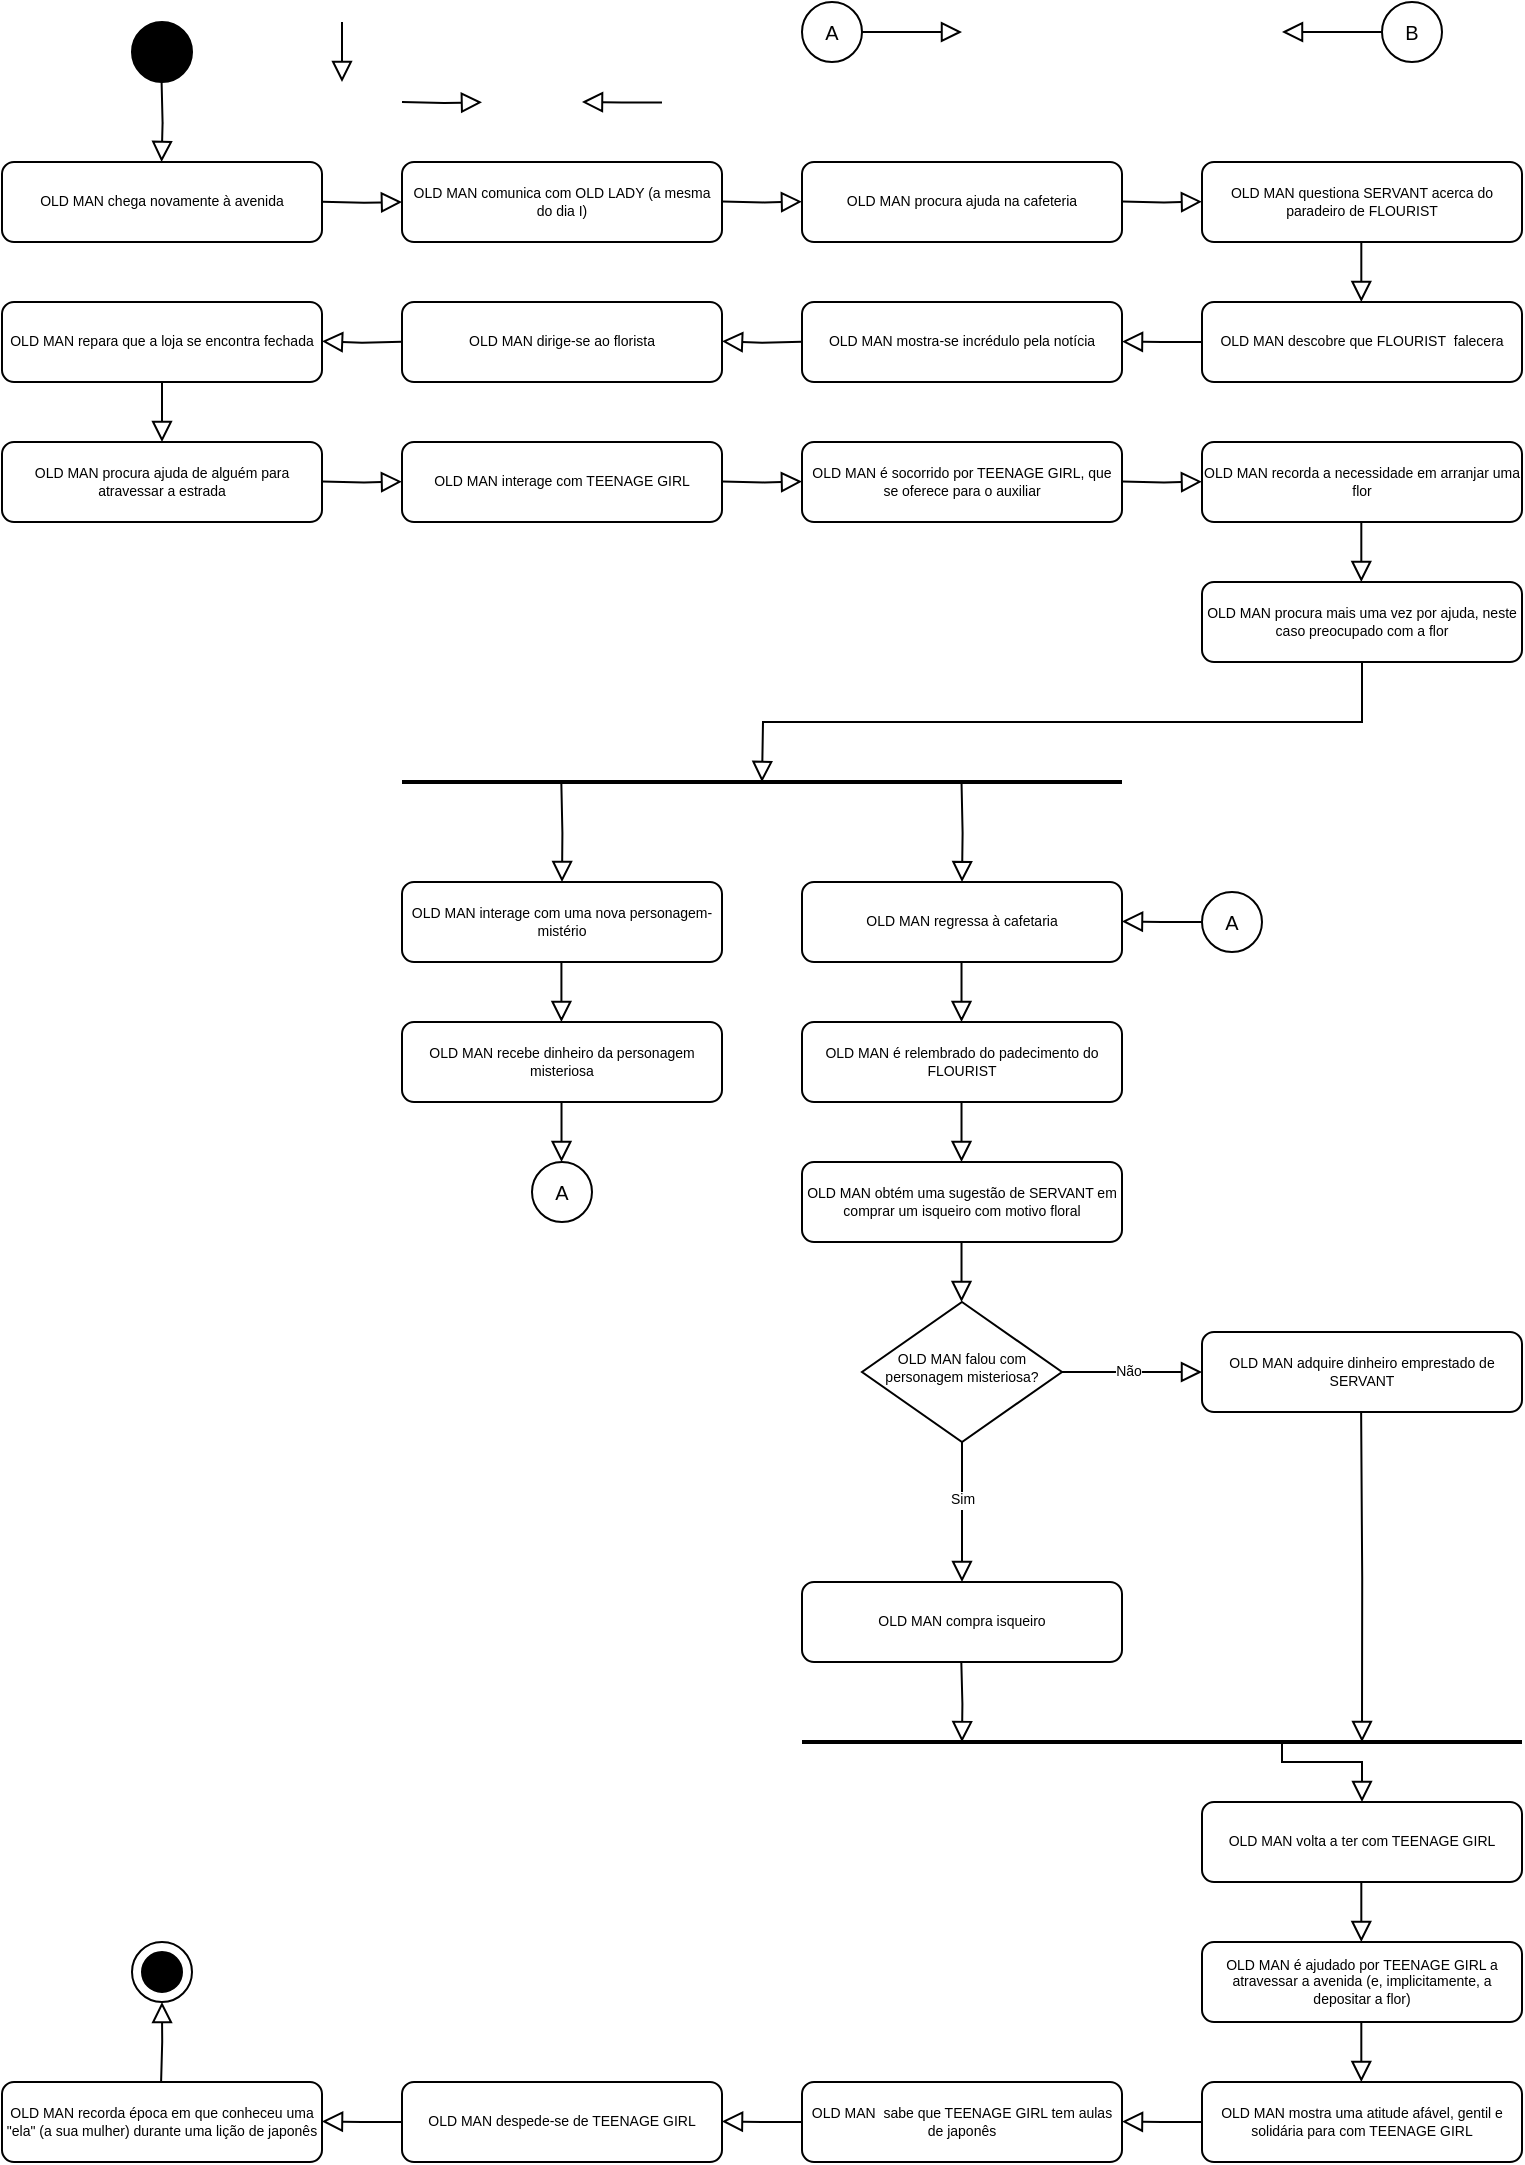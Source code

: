 <mxfile version="21.7.5" type="device">
  <diagram name="Page-1" id="JuS9gFbNcXVkm7ylzjX6">
    <mxGraphModel dx="663" dy="361" grid="1" gridSize="10" guides="1" tooltips="1" connect="1" arrows="1" fold="1" page="1" pageScale="1" pageWidth="850" pageHeight="1100" math="0" shadow="0">
      <root>
        <mxCell id="0" />
        <mxCell id="1" parent="0" />
        <mxCell id="ptp4onJxxCEYxqdRIcnH-1" value="OLD MAN chega novamente à avenida" style="rounded=1;whiteSpace=wrap;html=1;fontSize=7;glass=0;strokeWidth=1;shadow=0;" parent="1" vertex="1">
          <mxGeometry x="40" y="90" width="160" height="40" as="geometry" />
        </mxCell>
        <mxCell id="ptp4onJxxCEYxqdRIcnH-2" value="OLD MAN comunica com OLD LADY (a mesma do dia I)" style="rounded=1;whiteSpace=wrap;html=1;fontSize=7;glass=0;strokeWidth=1;shadow=0;" parent="1" vertex="1">
          <mxGeometry x="240" y="90" width="160" height="40" as="geometry" />
        </mxCell>
        <mxCell id="ptp4onJxxCEYxqdRIcnH-3" value="" style="rounded=0;html=1;jettySize=auto;orthogonalLoop=1;fontSize=7;endArrow=block;endFill=0;endSize=8;strokeWidth=1;shadow=0;labelBackgroundColor=none;edgeStyle=orthogonalEdgeStyle;exitX=0.5;exitY=1;exitDx=0;exitDy=0;" parent="1" edge="1">
          <mxGeometry y="20" relative="1" as="geometry">
            <mxPoint as="offset" />
            <mxPoint x="210" y="20" as="sourcePoint" />
            <mxPoint x="210" y="50" as="targetPoint" />
          </mxGeometry>
        </mxCell>
        <mxCell id="ptp4onJxxCEYxqdRIcnH-4" value="&lt;font style=&quot;font-size: 10px;&quot;&gt;A&lt;/font&gt;" style="ellipse;whiteSpace=wrap;html=1;aspect=fixed;fontSize=7;" parent="1" vertex="1">
          <mxGeometry x="440" y="10" width="30" height="30" as="geometry" />
        </mxCell>
        <mxCell id="ptp4onJxxCEYxqdRIcnH-5" value="" style="rounded=0;html=1;jettySize=auto;orthogonalLoop=1;fontSize=7;endArrow=block;endFill=0;endSize=8;strokeWidth=1;shadow=0;labelBackgroundColor=none;edgeStyle=orthogonalEdgeStyle;exitX=1;exitY=0.5;exitDx=0;exitDy=0;" parent="1" source="ptp4onJxxCEYxqdRIcnH-4" edge="1">
          <mxGeometry y="20" relative="1" as="geometry">
            <mxPoint as="offset" />
            <mxPoint x="860" y="45" as="sourcePoint" />
            <mxPoint x="520" y="25" as="targetPoint" />
          </mxGeometry>
        </mxCell>
        <mxCell id="ptp4onJxxCEYxqdRIcnH-6" value="&lt;font style=&quot;font-size: 10px;&quot;&gt;B&lt;/font&gt;" style="ellipse;whiteSpace=wrap;html=1;aspect=fixed;fontSize=7;" parent="1" vertex="1">
          <mxGeometry x="730" y="10" width="30" height="30" as="geometry" />
        </mxCell>
        <mxCell id="ptp4onJxxCEYxqdRIcnH-7" value="" style="rounded=0;html=1;jettySize=auto;orthogonalLoop=1;fontSize=7;endArrow=block;endFill=0;endSize=8;strokeWidth=1;shadow=0;labelBackgroundColor=none;edgeStyle=orthogonalEdgeStyle;exitX=0;exitY=0.5;exitDx=0;exitDy=0;entryX=1;entryY=0.5;entryDx=0;entryDy=0;" parent="1" source="ptp4onJxxCEYxqdRIcnH-6" edge="1">
          <mxGeometry y="20" relative="1" as="geometry">
            <mxPoint as="offset" />
            <mxPoint x="860" y="45" as="sourcePoint" />
            <mxPoint x="680" y="25" as="targetPoint" />
          </mxGeometry>
        </mxCell>
        <mxCell id="ptp4onJxxCEYxqdRIcnH-8" value="" style="ellipse;whiteSpace=wrap;html=1;aspect=fixed;fontSize=7;fillColor=#000000;" parent="1" vertex="1">
          <mxGeometry x="105" y="20" width="30" height="30" as="geometry" />
        </mxCell>
        <mxCell id="ptp4onJxxCEYxqdRIcnH-9" value="" style="rounded=0;html=1;jettySize=auto;orthogonalLoop=1;fontSize=7;endArrow=block;endFill=0;endSize=8;strokeWidth=1;shadow=0;labelBackgroundColor=none;edgeStyle=orthogonalEdgeStyle;" parent="1" edge="1">
          <mxGeometry y="20" relative="1" as="geometry">
            <mxPoint as="offset" />
            <mxPoint x="119.8" y="50" as="sourcePoint" />
            <mxPoint x="119.8" y="90" as="targetPoint" />
          </mxGeometry>
        </mxCell>
        <mxCell id="ptp4onJxxCEYxqdRIcnH-10" value="OLD MAN procura ajuda na cafeteria" style="rounded=1;whiteSpace=wrap;html=1;fontSize=7;glass=0;strokeWidth=1;shadow=0;" parent="1" vertex="1">
          <mxGeometry x="440" y="90" width="160" height="40" as="geometry" />
        </mxCell>
        <mxCell id="ptp4onJxxCEYxqdRIcnH-11" value="" style="rounded=0;html=1;jettySize=auto;orthogonalLoop=1;fontSize=7;endArrow=block;endFill=0;endSize=8;strokeWidth=1;shadow=0;labelBackgroundColor=none;edgeStyle=orthogonalEdgeStyle;exitX=0.5;exitY=1;exitDx=0;exitDy=0;" parent="1" edge="1">
          <mxGeometry y="20" relative="1" as="geometry">
            <mxPoint as="offset" />
            <mxPoint x="719.66" y="130" as="sourcePoint" />
            <mxPoint x="719.66" y="160" as="targetPoint" />
          </mxGeometry>
        </mxCell>
        <mxCell id="ptp4onJxxCEYxqdRIcnH-12" value="OLD MAN questiona SERVANT acerca do paradeiro de FLOURIST" style="rounded=1;whiteSpace=wrap;html=1;fontSize=7;glass=0;strokeWidth=1;shadow=0;" parent="1" vertex="1">
          <mxGeometry x="640" y="90" width="160" height="40" as="geometry" />
        </mxCell>
        <mxCell id="ptp4onJxxCEYxqdRIcnH-13" value="OLD MAN descobre que FLOURIST&amp;nbsp; falecera" style="rounded=1;whiteSpace=wrap;html=1;fontSize=7;glass=0;strokeWidth=1;shadow=0;" parent="1" vertex="1">
          <mxGeometry x="640" y="160" width="160" height="40" as="geometry" />
        </mxCell>
        <mxCell id="ptp4onJxxCEYxqdRIcnH-14" value="OLD MAN mostra-se incrédulo pela notícia" style="rounded=1;whiteSpace=wrap;html=1;fontSize=7;glass=0;strokeWidth=1;shadow=0;" parent="1" vertex="1">
          <mxGeometry x="440" y="160" width="160" height="40" as="geometry" />
        </mxCell>
        <mxCell id="ptp4onJxxCEYxqdRIcnH-15" value="OLD MAN dirige-se ao florista" style="rounded=1;whiteSpace=wrap;html=1;fontSize=7;glass=0;strokeWidth=1;shadow=0;" parent="1" vertex="1">
          <mxGeometry x="240" y="160" width="160" height="40" as="geometry" />
        </mxCell>
        <mxCell id="ptp4onJxxCEYxqdRIcnH-16" value="OLD MAN repara que a loja se encontra fechada" style="rounded=1;whiteSpace=wrap;html=1;fontSize=7;glass=0;strokeWidth=1;shadow=0;" parent="1" vertex="1">
          <mxGeometry x="40" y="160" width="160" height="40" as="geometry" />
        </mxCell>
        <mxCell id="ptp4onJxxCEYxqdRIcnH-17" value="OLD MAN procura ajuda de alguém para atravessar a estrada" style="rounded=1;whiteSpace=wrap;html=1;fontSize=7;glass=0;strokeWidth=1;shadow=0;" parent="1" vertex="1">
          <mxGeometry x="40" y="230" width="160" height="40" as="geometry" />
        </mxCell>
        <mxCell id="ptp4onJxxCEYxqdRIcnH-18" value="OLD MAN interage com TEENAGE GIRL" style="rounded=1;whiteSpace=wrap;html=1;fontSize=7;glass=0;strokeWidth=1;shadow=0;" parent="1" vertex="1">
          <mxGeometry x="240" y="230" width="160" height="40" as="geometry" />
        </mxCell>
        <mxCell id="ptp4onJxxCEYxqdRIcnH-19" value="OLD MAN é socorrido por TEENAGE GIRL, que se oferece para o auxiliar" style="rounded=1;whiteSpace=wrap;html=1;fontSize=7;glass=0;strokeWidth=1;shadow=0;" parent="1" vertex="1">
          <mxGeometry x="440" y="230" width="160" height="40" as="geometry" />
        </mxCell>
        <mxCell id="ptp4onJxxCEYxqdRIcnH-20" value="OLD MAN recorda a necessidade em arranjar uma flor" style="rounded=1;whiteSpace=wrap;html=1;fontSize=7;glass=0;strokeWidth=1;shadow=0;" parent="1" vertex="1">
          <mxGeometry x="640" y="230" width="160" height="40" as="geometry" />
        </mxCell>
        <mxCell id="ptp4onJxxCEYxqdRIcnH-21" value="" style="rounded=0;html=1;jettySize=auto;orthogonalLoop=1;fontSize=7;endArrow=block;endFill=0;endSize=8;strokeWidth=1;shadow=0;labelBackgroundColor=none;edgeStyle=orthogonalEdgeStyle;exitX=0.5;exitY=1;exitDx=0;exitDy=0;entryX=0;entryY=0.5;entryDx=0;entryDy=0;" parent="1" target="ptp4onJxxCEYxqdRIcnH-2" edge="1">
          <mxGeometry y="20" relative="1" as="geometry">
            <mxPoint as="offset" />
            <mxPoint x="200" y="109.88" as="sourcePoint" />
            <mxPoint x="230.24" y="109.88" as="targetPoint" />
          </mxGeometry>
        </mxCell>
        <mxCell id="ptp4onJxxCEYxqdRIcnH-22" value="" style="rounded=0;html=1;jettySize=auto;orthogonalLoop=1;fontSize=7;endArrow=block;endFill=0;endSize=8;strokeWidth=1;shadow=0;labelBackgroundColor=none;edgeStyle=orthogonalEdgeStyle;exitX=0.5;exitY=1;exitDx=0;exitDy=0;entryX=0;entryY=0.5;entryDx=0;entryDy=0;" parent="1" edge="1">
          <mxGeometry y="20" relative="1" as="geometry">
            <mxPoint as="offset" />
            <mxPoint x="240" y="60.0" as="sourcePoint" />
            <mxPoint x="280" y="60.12" as="targetPoint" />
          </mxGeometry>
        </mxCell>
        <mxCell id="ptp4onJxxCEYxqdRIcnH-23" value="" style="rounded=0;html=1;jettySize=auto;orthogonalLoop=1;fontSize=7;endArrow=block;endFill=0;endSize=8;strokeWidth=1;shadow=0;labelBackgroundColor=none;edgeStyle=orthogonalEdgeStyle;exitX=0.5;exitY=1;exitDx=0;exitDy=0;entryX=0;entryY=0.5;entryDx=0;entryDy=0;" parent="1" edge="1">
          <mxGeometry y="20" relative="1" as="geometry">
            <mxPoint as="offset" />
            <mxPoint x="400" y="109.7" as="sourcePoint" />
            <mxPoint x="440" y="109.82" as="targetPoint" />
          </mxGeometry>
        </mxCell>
        <mxCell id="ptp4onJxxCEYxqdRIcnH-24" value="" style="rounded=0;html=1;jettySize=auto;orthogonalLoop=1;fontSize=7;endArrow=block;endFill=0;endSize=8;strokeWidth=1;shadow=0;labelBackgroundColor=none;edgeStyle=orthogonalEdgeStyle;exitX=0.5;exitY=1;exitDx=0;exitDy=0;entryX=0;entryY=0.5;entryDx=0;entryDy=0;" parent="1" edge="1">
          <mxGeometry y="20" relative="1" as="geometry">
            <mxPoint as="offset" />
            <mxPoint x="600" y="109.71" as="sourcePoint" />
            <mxPoint x="640" y="109.83" as="targetPoint" />
          </mxGeometry>
        </mxCell>
        <mxCell id="ptp4onJxxCEYxqdRIcnH-26" value="" style="rounded=0;html=1;jettySize=auto;orthogonalLoop=1;fontSize=7;endArrow=block;endFill=0;endSize=8;strokeWidth=1;shadow=0;labelBackgroundColor=none;edgeStyle=orthogonalEdgeStyle;exitX=0;exitY=0.5;exitDx=0;exitDy=0;" parent="1" source="ptp4onJxxCEYxqdRIcnH-13" edge="1">
          <mxGeometry y="20" relative="1" as="geometry">
            <mxPoint as="offset" />
            <mxPoint x="630" y="179.76" as="sourcePoint" />
            <mxPoint x="600" y="179.76" as="targetPoint" />
          </mxGeometry>
        </mxCell>
        <mxCell id="ptp4onJxxCEYxqdRIcnH-27" value="" style="rounded=0;html=1;jettySize=auto;orthogonalLoop=1;fontSize=7;endArrow=block;endFill=0;endSize=8;strokeWidth=1;shadow=0;labelBackgroundColor=none;edgeStyle=orthogonalEdgeStyle;exitX=0;exitY=0.5;exitDx=0;exitDy=0;" parent="1" edge="1">
          <mxGeometry y="20" relative="1" as="geometry">
            <mxPoint as="offset" />
            <mxPoint x="370" y="60.24" as="sourcePoint" />
            <mxPoint x="330" y="60" as="targetPoint" />
            <Array as="points">
              <mxPoint x="350" y="60" />
            </Array>
          </mxGeometry>
        </mxCell>
        <mxCell id="ptp4onJxxCEYxqdRIcnH-28" value="" style="rounded=0;html=1;jettySize=auto;orthogonalLoop=1;fontSize=7;endArrow=block;endFill=0;endSize=8;strokeWidth=1;shadow=0;labelBackgroundColor=none;edgeStyle=orthogonalEdgeStyle;exitX=0;exitY=0.5;exitDx=0;exitDy=0;" parent="1" edge="1">
          <mxGeometry y="20" relative="1" as="geometry">
            <mxPoint as="offset" />
            <mxPoint x="440" y="179.88" as="sourcePoint" />
            <mxPoint x="400" y="179.64" as="targetPoint" />
          </mxGeometry>
        </mxCell>
        <mxCell id="ptp4onJxxCEYxqdRIcnH-29" value="" style="rounded=0;html=1;jettySize=auto;orthogonalLoop=1;fontSize=7;endArrow=block;endFill=0;endSize=8;strokeWidth=1;shadow=0;labelBackgroundColor=none;edgeStyle=orthogonalEdgeStyle;exitX=0;exitY=0.5;exitDx=0;exitDy=0;" parent="1" edge="1">
          <mxGeometry y="20" relative="1" as="geometry">
            <mxPoint as="offset" />
            <mxPoint x="240" y="179.86" as="sourcePoint" />
            <mxPoint x="200" y="179.62" as="targetPoint" />
          </mxGeometry>
        </mxCell>
        <mxCell id="ptp4onJxxCEYxqdRIcnH-30" value="" style="rounded=0;html=1;jettySize=auto;orthogonalLoop=1;fontSize=7;endArrow=block;endFill=0;endSize=8;strokeWidth=1;shadow=0;labelBackgroundColor=none;edgeStyle=orthogonalEdgeStyle;exitX=0.5;exitY=1;exitDx=0;exitDy=0;" parent="1" edge="1">
          <mxGeometry y="20" relative="1" as="geometry">
            <mxPoint as="offset" />
            <mxPoint x="120" y="200" as="sourcePoint" />
            <mxPoint x="120" y="230" as="targetPoint" />
          </mxGeometry>
        </mxCell>
        <mxCell id="ptp4onJxxCEYxqdRIcnH-31" value="" style="rounded=0;html=1;jettySize=auto;orthogonalLoop=1;fontSize=7;endArrow=block;endFill=0;endSize=8;strokeWidth=1;shadow=0;labelBackgroundColor=none;edgeStyle=orthogonalEdgeStyle;exitX=0.5;exitY=1;exitDx=0;exitDy=0;entryX=0;entryY=0.5;entryDx=0;entryDy=0;" parent="1" edge="1">
          <mxGeometry y="20" relative="1" as="geometry">
            <mxPoint as="offset" />
            <mxPoint x="200" y="249.7" as="sourcePoint" />
            <mxPoint x="240" y="249.82" as="targetPoint" />
          </mxGeometry>
        </mxCell>
        <mxCell id="ptp4onJxxCEYxqdRIcnH-32" value="" style="rounded=0;html=1;jettySize=auto;orthogonalLoop=1;fontSize=7;endArrow=block;endFill=0;endSize=8;strokeWidth=1;shadow=0;labelBackgroundColor=none;edgeStyle=orthogonalEdgeStyle;exitX=0.5;exitY=1;exitDx=0;exitDy=0;entryX=0;entryY=0.5;entryDx=0;entryDy=0;" parent="1" edge="1">
          <mxGeometry y="20" relative="1" as="geometry">
            <mxPoint as="offset" />
            <mxPoint x="400" y="249.69" as="sourcePoint" />
            <mxPoint x="440" y="249.81" as="targetPoint" />
          </mxGeometry>
        </mxCell>
        <mxCell id="ptp4onJxxCEYxqdRIcnH-33" value="" style="rounded=0;html=1;jettySize=auto;orthogonalLoop=1;fontSize=7;endArrow=block;endFill=0;endSize=8;strokeWidth=1;shadow=0;labelBackgroundColor=none;edgeStyle=orthogonalEdgeStyle;exitX=0.5;exitY=1;exitDx=0;exitDy=0;entryX=0;entryY=0.5;entryDx=0;entryDy=0;" parent="1" edge="1">
          <mxGeometry y="20" relative="1" as="geometry">
            <mxPoint as="offset" />
            <mxPoint x="600" y="249.7" as="sourcePoint" />
            <mxPoint x="640" y="249.82" as="targetPoint" />
          </mxGeometry>
        </mxCell>
        <mxCell id="ptp4onJxxCEYxqdRIcnH-34" value="" style="rounded=0;html=1;jettySize=auto;orthogonalLoop=1;fontSize=7;endArrow=block;endFill=0;endSize=8;strokeWidth=1;shadow=0;labelBackgroundColor=none;edgeStyle=orthogonalEdgeStyle;exitX=0.5;exitY=1;exitDx=0;exitDy=0;" parent="1" edge="1">
          <mxGeometry y="20" relative="1" as="geometry">
            <mxPoint as="offset" />
            <mxPoint x="719.66" y="270" as="sourcePoint" />
            <mxPoint x="719.66" y="300" as="targetPoint" />
          </mxGeometry>
        </mxCell>
        <mxCell id="ptp4onJxxCEYxqdRIcnH-35" value="OLD MAN procura mais uma vez por ajuda, neste caso preocupado com a flor" style="rounded=1;whiteSpace=wrap;html=1;fontSize=7;glass=0;strokeWidth=1;shadow=0;" parent="1" vertex="1">
          <mxGeometry x="640" y="300" width="160" height="40" as="geometry" />
        </mxCell>
        <mxCell id="ptp4onJxxCEYxqdRIcnH-36" value="OLD MAN interage com uma nova personagem-mistério" style="rounded=1;whiteSpace=wrap;html=1;fontSize=7;glass=0;strokeWidth=1;shadow=0;" parent="1" vertex="1">
          <mxGeometry x="240" y="450" width="160" height="40" as="geometry" />
        </mxCell>
        <mxCell id="ptp4onJxxCEYxqdRIcnH-37" value="" style="shape=link;html=1;rounded=0;width=-0.968;fontSize=7;" parent="1" edge="1">
          <mxGeometry width="100" relative="1" as="geometry">
            <mxPoint x="240" y="400" as="sourcePoint" />
            <mxPoint x="600" y="400" as="targetPoint" />
          </mxGeometry>
        </mxCell>
        <mxCell id="ptp4onJxxCEYxqdRIcnH-38" value="OLD MAN regressa à cafetaria" style="rounded=1;whiteSpace=wrap;html=1;fontSize=7;glass=0;strokeWidth=1;shadow=0;" parent="1" vertex="1">
          <mxGeometry x="440" y="450" width="160" height="40" as="geometry" />
        </mxCell>
        <mxCell id="ptp4onJxxCEYxqdRIcnH-39" value="" style="rounded=0;html=1;jettySize=auto;orthogonalLoop=1;fontSize=7;endArrow=block;endFill=0;endSize=8;strokeWidth=1;shadow=0;labelBackgroundColor=none;edgeStyle=orthogonalEdgeStyle;entryX=0.5;entryY=0;entryDx=0;entryDy=0;" parent="1" target="ptp4onJxxCEYxqdRIcnH-36" edge="1">
          <mxGeometry y="20" relative="1" as="geometry">
            <mxPoint as="offset" />
            <mxPoint x="319.66" y="400" as="sourcePoint" />
            <mxPoint x="319.66" y="440" as="targetPoint" />
          </mxGeometry>
        </mxCell>
        <mxCell id="ptp4onJxxCEYxqdRIcnH-40" value="" style="rounded=0;html=1;jettySize=auto;orthogonalLoop=1;fontSize=7;endArrow=block;endFill=0;endSize=8;strokeWidth=1;shadow=0;labelBackgroundColor=none;edgeStyle=orthogonalEdgeStyle;entryX=0.5;entryY=0;entryDx=0;entryDy=0;" parent="1" edge="1" target="ptp4onJxxCEYxqdRIcnH-38">
          <mxGeometry y="20" relative="1" as="geometry">
            <mxPoint as="offset" />
            <mxPoint x="519.76" y="400" as="sourcePoint" />
            <mxPoint x="520.19" y="430" as="targetPoint" />
          </mxGeometry>
        </mxCell>
        <mxCell id="ptp4onJxxCEYxqdRIcnH-41" value="" style="rounded=0;html=1;jettySize=auto;orthogonalLoop=1;fontSize=7;endArrow=block;endFill=0;endSize=8;strokeWidth=1;shadow=0;labelBackgroundColor=none;edgeStyle=orthogonalEdgeStyle;exitX=0.5;exitY=1;exitDx=0;exitDy=0;" parent="1" source="ptp4onJxxCEYxqdRIcnH-35" edge="1">
          <mxGeometry y="20" relative="1" as="geometry">
            <mxPoint as="offset" />
            <mxPoint x="720" y="360" as="sourcePoint" />
            <mxPoint x="420.0" y="400" as="targetPoint" />
          </mxGeometry>
        </mxCell>
        <mxCell id="ptp4onJxxCEYxqdRIcnH-42" value="OLD MAN recebe dinheiro da personagem misteriosa" style="rounded=1;whiteSpace=wrap;html=1;fontSize=7;glass=0;strokeWidth=1;shadow=0;" parent="1" vertex="1">
          <mxGeometry x="240" y="520" width="160" height="40" as="geometry" />
        </mxCell>
        <mxCell id="ptp4onJxxCEYxqdRIcnH-43" value="" style="rounded=0;html=1;jettySize=auto;orthogonalLoop=1;fontSize=7;endArrow=block;endFill=0;endSize=8;strokeWidth=1;shadow=0;labelBackgroundColor=none;edgeStyle=orthogonalEdgeStyle;exitX=0.5;exitY=1;exitDx=0;exitDy=0;" parent="1" edge="1">
          <mxGeometry y="20" relative="1" as="geometry">
            <mxPoint as="offset" />
            <mxPoint x="319.71" y="490" as="sourcePoint" />
            <mxPoint x="319.71" y="520" as="targetPoint" />
          </mxGeometry>
        </mxCell>
        <mxCell id="ptp4onJxxCEYxqdRIcnH-44" value="OLD MAN é relembrado do padecimento do FLOURIST" style="rounded=1;whiteSpace=wrap;html=1;fontSize=7;glass=0;strokeWidth=1;shadow=0;" parent="1" vertex="1">
          <mxGeometry x="440" y="520" width="160" height="40" as="geometry" />
        </mxCell>
        <mxCell id="ptp4onJxxCEYxqdRIcnH-45" value="OLD MAN obtém uma sugestão de SERVANT em comprar um isqueiro com motivo floral" style="rounded=1;whiteSpace=wrap;html=1;fontSize=7;glass=0;strokeWidth=1;shadow=0;" parent="1" vertex="1">
          <mxGeometry x="440" y="590" width="160" height="40" as="geometry" />
        </mxCell>
        <mxCell id="ptp4onJxxCEYxqdRIcnH-47" value="" style="rounded=0;html=1;jettySize=auto;orthogonalLoop=1;fontSize=7;endArrow=block;endFill=0;endSize=8;strokeWidth=1;shadow=0;labelBackgroundColor=none;edgeStyle=orthogonalEdgeStyle;exitX=0.5;exitY=1;exitDx=0;exitDy=0;" parent="1" edge="1">
          <mxGeometry y="20" relative="1" as="geometry">
            <mxPoint as="offset" />
            <mxPoint x="519.76" y="490" as="sourcePoint" />
            <mxPoint x="519.76" y="520" as="targetPoint" />
          </mxGeometry>
        </mxCell>
        <mxCell id="ptp4onJxxCEYxqdRIcnH-48" value="" style="rounded=0;html=1;jettySize=auto;orthogonalLoop=1;fontSize=7;endArrow=block;endFill=0;endSize=8;strokeWidth=1;shadow=0;labelBackgroundColor=none;edgeStyle=orthogonalEdgeStyle;exitX=0.5;exitY=1;exitDx=0;exitDy=0;" parent="1" edge="1">
          <mxGeometry y="20" relative="1" as="geometry">
            <mxPoint as="offset" />
            <mxPoint x="519.76" y="560" as="sourcePoint" />
            <mxPoint x="519.76" y="590" as="targetPoint" />
          </mxGeometry>
        </mxCell>
        <mxCell id="ptp4onJxxCEYxqdRIcnH-49" value="" style="rounded=0;html=1;jettySize=auto;orthogonalLoop=1;fontSize=7;endArrow=block;endFill=0;endSize=8;strokeWidth=1;shadow=0;labelBackgroundColor=none;edgeStyle=orthogonalEdgeStyle;exitX=0.5;exitY=1;exitDx=0;exitDy=0;" parent="1" edge="1">
          <mxGeometry y="20" relative="1" as="geometry">
            <mxPoint as="offset" />
            <mxPoint x="519.76" y="630" as="sourcePoint" />
            <mxPoint x="519.76" y="660" as="targetPoint" />
          </mxGeometry>
        </mxCell>
        <mxCell id="ptp4onJxxCEYxqdRIcnH-50" value="&lt;font style=&quot;font-size: 7px;&quot;&gt;OLD MAN falou com personagem misteriosa?&lt;/font&gt;" style="rhombus;whiteSpace=wrap;html=1;shadow=0;fontFamily=Helvetica;fontSize=7;align=center;strokeWidth=1;spacing=6;spacingTop=-4;" parent="1" vertex="1">
          <mxGeometry x="470" y="660" width="100" height="70" as="geometry" />
        </mxCell>
        <mxCell id="ptp4onJxxCEYxqdRIcnH-51" value="" style="rounded=0;html=1;jettySize=auto;orthogonalLoop=1;fontSize=7;endArrow=block;endFill=0;endSize=8;strokeWidth=1;shadow=0;labelBackgroundColor=none;edgeStyle=orthogonalEdgeStyle;" parent="1" edge="1">
          <mxGeometry y="20" relative="1" as="geometry">
            <mxPoint as="offset" />
            <mxPoint x="520" y="730" as="sourcePoint" />
            <mxPoint x="520" y="800" as="targetPoint" />
          </mxGeometry>
        </mxCell>
        <mxCell id="ptp4onJxxCEYxqdRIcnH-52" value="&lt;font style=&quot;font-size: 7px;&quot;&gt;Sim&lt;br&gt;&lt;/font&gt;" style="edgeLabel;html=1;align=center;verticalAlign=middle;resizable=0;points=[];fontSize=7;" parent="ptp4onJxxCEYxqdRIcnH-51" vertex="1" connectable="0">
          <mxGeometry x="0.703" relative="1" as="geometry">
            <mxPoint y="-31" as="offset" />
          </mxGeometry>
        </mxCell>
        <mxCell id="ptp4onJxxCEYxqdRIcnH-53" value="" style="rounded=0;html=1;jettySize=auto;orthogonalLoop=1;fontSize=7;endArrow=block;endFill=0;endSize=8;strokeWidth=1;shadow=0;labelBackgroundColor=none;edgeStyle=orthogonalEdgeStyle;exitX=1;exitY=0.5;exitDx=0;exitDy=0;entryX=0;entryY=0.5;entryDx=0;entryDy=0;" parent="1" source="ptp4onJxxCEYxqdRIcnH-50" target="ptp4onJxxCEYxqdRIcnH-55" edge="1">
          <mxGeometry y="20" relative="1" as="geometry">
            <mxPoint as="offset" />
            <mxPoint x="630" y="645" as="sourcePoint" />
            <mxPoint x="625" y="695" as="targetPoint" />
            <Array as="points" />
          </mxGeometry>
        </mxCell>
        <mxCell id="ptp4onJxxCEYxqdRIcnH-54" value="&lt;font style=&quot;font-size: 7px;&quot;&gt;Não&lt;/font&gt;" style="edgeLabel;html=1;align=center;verticalAlign=middle;resizable=0;points=[];fontSize=7;" parent="ptp4onJxxCEYxqdRIcnH-53" vertex="1" connectable="0">
          <mxGeometry x="0.703" relative="1" as="geometry">
            <mxPoint x="-27" as="offset" />
          </mxGeometry>
        </mxCell>
        <mxCell id="ptp4onJxxCEYxqdRIcnH-55" value="OLD MAN adquire dinheiro emprestado de SERVANT" style="rounded=1;whiteSpace=wrap;html=1;fontSize=7;glass=0;strokeWidth=1;shadow=0;" parent="1" vertex="1">
          <mxGeometry x="640" y="675" width="160" height="40" as="geometry" />
        </mxCell>
        <mxCell id="ptp4onJxxCEYxqdRIcnH-56" value="OLD MAN compra isqueiro" style="rounded=1;whiteSpace=wrap;html=1;fontSize=7;glass=0;strokeWidth=1;shadow=0;" parent="1" vertex="1">
          <mxGeometry x="440" y="800" width="160" height="40" as="geometry" />
        </mxCell>
        <mxCell id="ptp4onJxxCEYxqdRIcnH-57" value="" style="shape=link;html=1;rounded=0;width=-0.968;fontSize=7;" parent="1" edge="1">
          <mxGeometry width="100" relative="1" as="geometry">
            <mxPoint x="440" y="880" as="sourcePoint" />
            <mxPoint x="800" y="880" as="targetPoint" />
          </mxGeometry>
        </mxCell>
        <mxCell id="ptp4onJxxCEYxqdRIcnH-58" value="" style="rounded=0;html=1;jettySize=auto;orthogonalLoop=1;fontSize=7;endArrow=block;endFill=0;endSize=8;strokeWidth=1;shadow=0;labelBackgroundColor=none;edgeStyle=orthogonalEdgeStyle;exitX=0.5;exitY=1;exitDx=0;exitDy=0;" parent="1" edge="1">
          <mxGeometry y="20" relative="1" as="geometry">
            <mxPoint as="offset" />
            <mxPoint x="519.66" y="840" as="sourcePoint" />
            <mxPoint x="520" y="880" as="targetPoint" />
          </mxGeometry>
        </mxCell>
        <mxCell id="ptp4onJxxCEYxqdRIcnH-59" value="" style="rounded=0;html=1;jettySize=auto;orthogonalLoop=1;fontSize=7;endArrow=block;endFill=0;endSize=8;strokeWidth=1;shadow=0;labelBackgroundColor=none;edgeStyle=orthogonalEdgeStyle;exitX=0.5;exitY=1;exitDx=0;exitDy=0;" parent="1" edge="1">
          <mxGeometry y="20" relative="1" as="geometry">
            <mxPoint as="offset" />
            <mxPoint x="719.57" y="715" as="sourcePoint" />
            <mxPoint x="720" y="880" as="targetPoint" />
          </mxGeometry>
        </mxCell>
        <mxCell id="ptp4onJxxCEYxqdRIcnH-60" value="" style="rounded=0;html=1;jettySize=auto;orthogonalLoop=1;fontSize=7;endArrow=block;endFill=0;endSize=8;strokeWidth=1;shadow=0;labelBackgroundColor=none;edgeStyle=orthogonalEdgeStyle;exitX=0.5;exitY=1;exitDx=0;exitDy=0;entryX=0.5;entryY=0;entryDx=0;entryDy=0;" parent="1" target="ptp4onJxxCEYxqdRIcnH-61" edge="1">
          <mxGeometry y="20" relative="1" as="geometry">
            <mxPoint as="offset" />
            <mxPoint x="680" y="880" as="sourcePoint" />
            <mxPoint x="680" y="910" as="targetPoint" />
            <Array as="points">
              <mxPoint x="680" y="890" />
              <mxPoint x="720" y="890" />
            </Array>
          </mxGeometry>
        </mxCell>
        <mxCell id="ptp4onJxxCEYxqdRIcnH-61" value="OLD MAN volta a ter com TEENAGE GIRL" style="rounded=1;whiteSpace=wrap;html=1;fontSize=7;glass=0;strokeWidth=1;shadow=0;" parent="1" vertex="1">
          <mxGeometry x="640" y="910" width="160" height="40" as="geometry" />
        </mxCell>
        <mxCell id="ptp4onJxxCEYxqdRIcnH-62" value="OLD MAN é ajudado por TEENAGE GIRL a atravessar a avenida (e, implicitamente, a depositar a flor)" style="rounded=1;whiteSpace=wrap;html=1;fontSize=7;glass=0;strokeWidth=1;shadow=0;" parent="1" vertex="1">
          <mxGeometry x="640" y="980" width="160" height="40" as="geometry" />
        </mxCell>
        <mxCell id="ptp4onJxxCEYxqdRIcnH-63" value="" style="rounded=0;html=1;jettySize=auto;orthogonalLoop=1;fontSize=7;endArrow=block;endFill=0;endSize=8;strokeWidth=1;shadow=0;labelBackgroundColor=none;edgeStyle=orthogonalEdgeStyle;exitX=0.5;exitY=1;exitDx=0;exitDy=0;" parent="1" edge="1">
          <mxGeometry y="20" relative="1" as="geometry">
            <mxPoint as="offset" />
            <mxPoint x="719.66" y="950" as="sourcePoint" />
            <mxPoint x="719.66" y="980" as="targetPoint" />
          </mxGeometry>
        </mxCell>
        <mxCell id="ptp4onJxxCEYxqdRIcnH-64" value="OLD MAN mostra uma atitude afável, gentil e solidária para com TEENAGE GIRL" style="rounded=1;whiteSpace=wrap;html=1;fontSize=7;glass=0;strokeWidth=1;shadow=0;" parent="1" vertex="1">
          <mxGeometry x="640" y="1050" width="160" height="40" as="geometry" />
        </mxCell>
        <mxCell id="ptp4onJxxCEYxqdRIcnH-65" value="" style="rounded=0;html=1;jettySize=auto;orthogonalLoop=1;fontSize=7;endArrow=block;endFill=0;endSize=8;strokeWidth=1;shadow=0;labelBackgroundColor=none;edgeStyle=orthogonalEdgeStyle;exitX=0.5;exitY=1;exitDx=0;exitDy=0;" parent="1" edge="1">
          <mxGeometry y="20" relative="1" as="geometry">
            <mxPoint as="offset" />
            <mxPoint x="719.66" y="1020" as="sourcePoint" />
            <mxPoint x="719.66" y="1050" as="targetPoint" />
          </mxGeometry>
        </mxCell>
        <mxCell id="ptp4onJxxCEYxqdRIcnH-68" value="" style="rounded=0;html=1;jettySize=auto;orthogonalLoop=1;fontSize=7;endArrow=block;endFill=0;endSize=8;strokeWidth=1;shadow=0;labelBackgroundColor=none;edgeStyle=orthogonalEdgeStyle;exitX=0;exitY=0.5;exitDx=0;exitDy=0;" parent="1" edge="1">
          <mxGeometry y="20" relative="1" as="geometry">
            <mxPoint as="offset" />
            <mxPoint x="640" y="1070" as="sourcePoint" />
            <mxPoint x="600" y="1069.76" as="targetPoint" />
            <Array as="points">
              <mxPoint x="620" y="1069.76" />
            </Array>
          </mxGeometry>
        </mxCell>
        <mxCell id="ptp4onJxxCEYxqdRIcnH-69" value="OLD MAN&amp;nbsp; sabe que TEENAGE GIRL tem aulas de japonês" style="rounded=1;whiteSpace=wrap;html=1;fontSize=7;glass=0;strokeWidth=1;shadow=0;" parent="1" vertex="1">
          <mxGeometry x="440" y="1050" width="160" height="40" as="geometry" />
        </mxCell>
        <mxCell id="ptp4onJxxCEYxqdRIcnH-70" value="OLD MAN despede-se de TEENAGE GIRL" style="rounded=1;whiteSpace=wrap;html=1;fontSize=7;glass=0;strokeWidth=1;shadow=0;" parent="1" vertex="1">
          <mxGeometry x="240" y="1050" width="160" height="40" as="geometry" />
        </mxCell>
        <mxCell id="ptp4onJxxCEYxqdRIcnH-71" value="OLD MAN recorda época em que conheceu uma &quot;ela&quot; (a sua mulher) durante uma lição de japonês" style="rounded=1;whiteSpace=wrap;html=1;fontSize=7;glass=0;strokeWidth=1;shadow=0;" parent="1" vertex="1">
          <mxGeometry x="40" y="1050" width="160" height="40" as="geometry" />
        </mxCell>
        <mxCell id="ptp4onJxxCEYxqdRIcnH-72" value="" style="rounded=0;html=1;jettySize=auto;orthogonalLoop=1;fontSize=7;endArrow=block;endFill=0;endSize=8;strokeWidth=1;shadow=0;labelBackgroundColor=none;edgeStyle=orthogonalEdgeStyle;exitX=0;exitY=0.5;exitDx=0;exitDy=0;" parent="1" edge="1">
          <mxGeometry y="20" relative="1" as="geometry">
            <mxPoint as="offset" />
            <mxPoint x="440" y="1069.95" as="sourcePoint" />
            <mxPoint x="400" y="1069.71" as="targetPoint" />
            <Array as="points">
              <mxPoint x="420" y="1069.71" />
            </Array>
          </mxGeometry>
        </mxCell>
        <mxCell id="ptp4onJxxCEYxqdRIcnH-73" value="" style="rounded=0;html=1;jettySize=auto;orthogonalLoop=1;fontSize=7;endArrow=block;endFill=0;endSize=8;strokeWidth=1;shadow=0;labelBackgroundColor=none;edgeStyle=orthogonalEdgeStyle;exitX=0;exitY=0.5;exitDx=0;exitDy=0;" parent="1" edge="1">
          <mxGeometry y="20" relative="1" as="geometry">
            <mxPoint as="offset" />
            <mxPoint x="240" y="1069.95" as="sourcePoint" />
            <mxPoint x="200" y="1069.71" as="targetPoint" />
            <Array as="points">
              <mxPoint x="220" y="1069.71" />
            </Array>
          </mxGeometry>
        </mxCell>
        <mxCell id="ptp4onJxxCEYxqdRIcnH-74" value="" style="ellipse;whiteSpace=wrap;html=1;aspect=fixed;fontSize=7;" parent="1" vertex="1">
          <mxGeometry x="105" y="980" width="30" height="30" as="geometry" />
        </mxCell>
        <mxCell id="ptp4onJxxCEYxqdRIcnH-75" value="" style="ellipse;whiteSpace=wrap;html=1;aspect=fixed;fontSize=7;fillColor=#000000;" parent="1" vertex="1">
          <mxGeometry x="110" y="985" width="20" height="20" as="geometry" />
        </mxCell>
        <mxCell id="ptp4onJxxCEYxqdRIcnH-76" value="" style="rounded=0;html=1;jettySize=auto;orthogonalLoop=1;fontSize=7;endArrow=block;endFill=0;endSize=8;strokeWidth=1;shadow=0;labelBackgroundColor=none;edgeStyle=orthogonalEdgeStyle;exitX=0.5;exitY=1;exitDx=0;exitDy=0;" parent="1" edge="1">
          <mxGeometry y="20" relative="1" as="geometry">
            <mxPoint as="offset" />
            <mxPoint x="119.55" y="1050" as="sourcePoint" />
            <mxPoint x="119.98" y="1010" as="targetPoint" />
          </mxGeometry>
        </mxCell>
        <mxCell id="eJrtMEXs3MoZlE0BtEg5-4" value="&lt;font style=&quot;font-size: 10px;&quot;&gt;A&lt;/font&gt;" style="ellipse;whiteSpace=wrap;html=1;aspect=fixed;fontSize=7;" vertex="1" parent="1">
          <mxGeometry x="305" y="590" width="30" height="30" as="geometry" />
        </mxCell>
        <mxCell id="eJrtMEXs3MoZlE0BtEg5-6" value="" style="rounded=0;html=1;jettySize=auto;orthogonalLoop=1;fontSize=7;endArrow=block;endFill=0;endSize=8;strokeWidth=1;shadow=0;labelBackgroundColor=none;edgeStyle=orthogonalEdgeStyle;exitX=0.5;exitY=1;exitDx=0;exitDy=0;" edge="1" parent="1">
          <mxGeometry y="20" relative="1" as="geometry">
            <mxPoint as="offset" />
            <mxPoint x="319.76" y="560" as="sourcePoint" />
            <mxPoint x="319.76" y="590" as="targetPoint" />
          </mxGeometry>
        </mxCell>
        <mxCell id="eJrtMEXs3MoZlE0BtEg5-7" value="&lt;font style=&quot;font-size: 10px;&quot;&gt;A&lt;/font&gt;" style="ellipse;whiteSpace=wrap;html=1;aspect=fixed;fontSize=7;" vertex="1" parent="1">
          <mxGeometry x="640" y="455" width="30" height="30" as="geometry" />
        </mxCell>
        <mxCell id="eJrtMEXs3MoZlE0BtEg5-9" value="" style="rounded=0;html=1;jettySize=auto;orthogonalLoop=1;fontSize=7;endArrow=block;endFill=0;endSize=8;strokeWidth=1;shadow=0;labelBackgroundColor=none;edgeStyle=orthogonalEdgeStyle;exitX=0;exitY=0.5;exitDx=0;exitDy=0;" edge="1" parent="1">
          <mxGeometry y="20" relative="1" as="geometry">
            <mxPoint as="offset" />
            <mxPoint x="640" y="469.95" as="sourcePoint" />
            <mxPoint x="600" y="469.71" as="targetPoint" />
            <Array as="points">
              <mxPoint x="620" y="469.71" />
            </Array>
          </mxGeometry>
        </mxCell>
      </root>
    </mxGraphModel>
  </diagram>
</mxfile>
